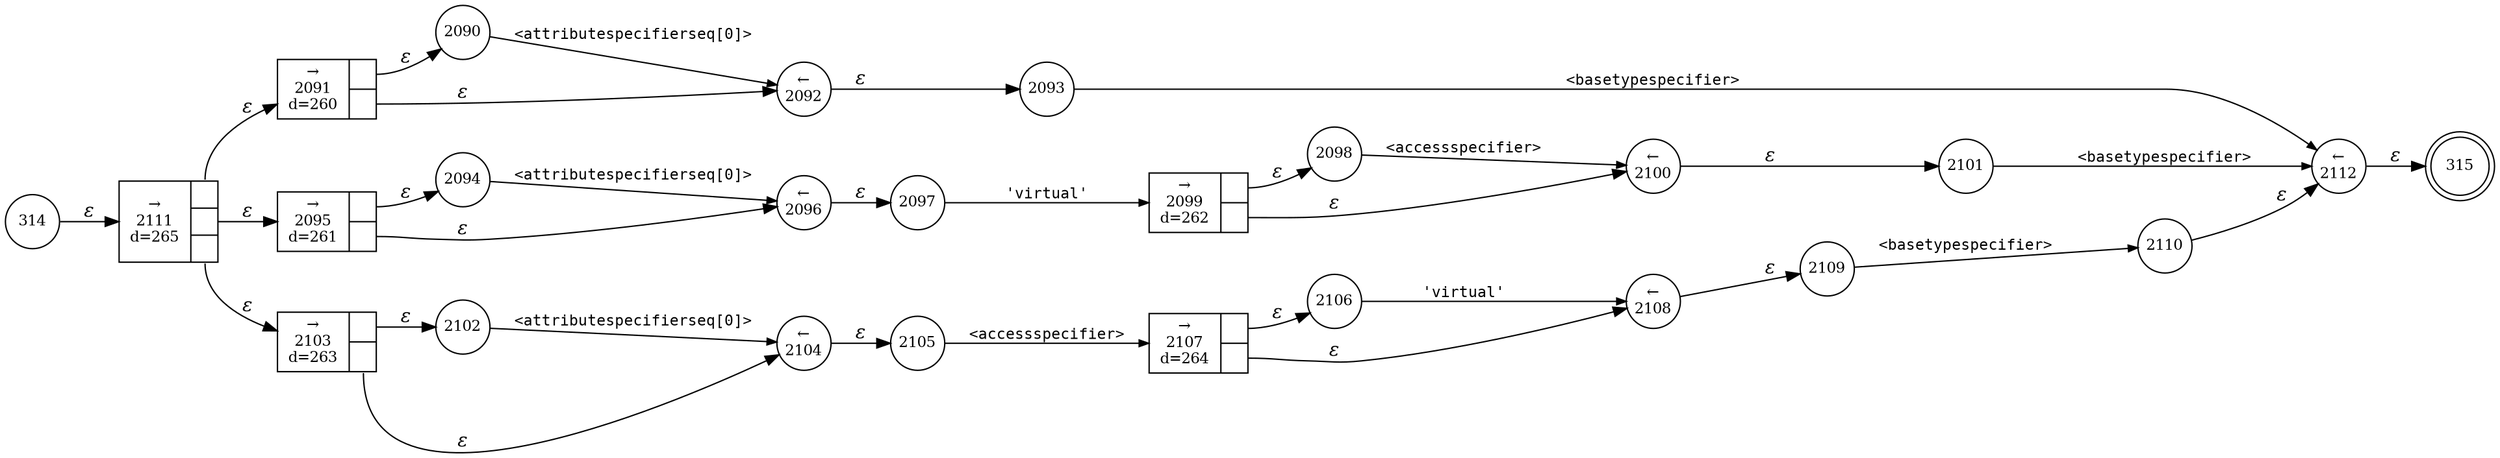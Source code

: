 digraph ATN {
rankdir=LR;
s315[fontsize=11, label="315", shape=doublecircle, fixedsize=true, width=.6];
s2112[fontsize=11,label="&larr;\n2112", shape=circle, fixedsize=true, width=.55, peripheries=1];
s2090[fontsize=11,label="2090", shape=circle, fixedsize=true, width=.55, peripheries=1];
s2091[fontsize=11,label="{&rarr;\n2091\nd=260|{<p0>|<p1>}}", shape=record, fixedsize=false, peripheries=1];
s2092[fontsize=11,label="&larr;\n2092", shape=circle, fixedsize=true, width=.55, peripheries=1];
s2093[fontsize=11,label="2093", shape=circle, fixedsize=true, width=.55, peripheries=1];
s2094[fontsize=11,label="2094", shape=circle, fixedsize=true, width=.55, peripheries=1];
s2095[fontsize=11,label="{&rarr;\n2095\nd=261|{<p0>|<p1>}}", shape=record, fixedsize=false, peripheries=1];
s2096[fontsize=11,label="&larr;\n2096", shape=circle, fixedsize=true, width=.55, peripheries=1];
s2097[fontsize=11,label="2097", shape=circle, fixedsize=true, width=.55, peripheries=1];
s2098[fontsize=11,label="2098", shape=circle, fixedsize=true, width=.55, peripheries=1];
s2099[fontsize=11,label="{&rarr;\n2099\nd=262|{<p0>|<p1>}}", shape=record, fixedsize=false, peripheries=1];
s2100[fontsize=11,label="&larr;\n2100", shape=circle, fixedsize=true, width=.55, peripheries=1];
s2101[fontsize=11,label="2101", shape=circle, fixedsize=true, width=.55, peripheries=1];
s2102[fontsize=11,label="2102", shape=circle, fixedsize=true, width=.55, peripheries=1];
s2103[fontsize=11,label="{&rarr;\n2103\nd=263|{<p0>|<p1>}}", shape=record, fixedsize=false, peripheries=1];
s2104[fontsize=11,label="&larr;\n2104", shape=circle, fixedsize=true, width=.55, peripheries=1];
s2105[fontsize=11,label="2105", shape=circle, fixedsize=true, width=.55, peripheries=1];
s314[fontsize=11,label="314", shape=circle, fixedsize=true, width=.55, peripheries=1];
s2106[fontsize=11,label="2106", shape=circle, fixedsize=true, width=.55, peripheries=1];
s2107[fontsize=11,label="{&rarr;\n2107\nd=264|{<p0>|<p1>}}", shape=record, fixedsize=false, peripheries=1];
s2108[fontsize=11,label="&larr;\n2108", shape=circle, fixedsize=true, width=.55, peripheries=1];
s2109[fontsize=11,label="2109", shape=circle, fixedsize=true, width=.55, peripheries=1];
s2110[fontsize=11,label="2110", shape=circle, fixedsize=true, width=.55, peripheries=1];
s2111[fontsize=11,label="{&rarr;\n2111\nd=265|{<p0>|<p1>|<p2>}}", shape=record, fixedsize=false, peripheries=1];
s314 -> s2111 [fontname="Times-Italic", label="&epsilon;"];
s2111:p0 -> s2091 [fontname="Times-Italic", label="&epsilon;"];
s2111:p1 -> s2095 [fontname="Times-Italic", label="&epsilon;"];
s2111:p2 -> s2103 [fontname="Times-Italic", label="&epsilon;"];
s2091:p0 -> s2090 [fontname="Times-Italic", label="&epsilon;"];
s2091:p1 -> s2092 [fontname="Times-Italic", label="&epsilon;"];
s2095:p0 -> s2094 [fontname="Times-Italic", label="&epsilon;"];
s2095:p1 -> s2096 [fontname="Times-Italic", label="&epsilon;"];
s2103:p0 -> s2102 [fontname="Times-Italic", label="&epsilon;"];
s2103:p1 -> s2104 [fontname="Times-Italic", label="&epsilon;"];
s2090 -> s2092 [fontsize=11, fontname="Courier", arrowsize=.7, label = "<attributespecifierseq[0]>", arrowhead = normal];
s2092 -> s2093 [fontname="Times-Italic", label="&epsilon;"];
s2094 -> s2096 [fontsize=11, fontname="Courier", arrowsize=.7, label = "<attributespecifierseq[0]>", arrowhead = normal];
s2096 -> s2097 [fontname="Times-Italic", label="&epsilon;"];
s2102 -> s2104 [fontsize=11, fontname="Courier", arrowsize=.7, label = "<attributespecifierseq[0]>", arrowhead = normal];
s2104 -> s2105 [fontname="Times-Italic", label="&epsilon;"];
s2093 -> s2112 [fontsize=11, fontname="Courier", arrowsize=.7, label = "<basetypespecifier>", arrowhead = normal];
s2097 -> s2099 [fontsize=11, fontname="Courier", arrowsize=.7, label = "'virtual'", arrowhead = normal];
s2105 -> s2107 [fontsize=11, fontname="Courier", arrowsize=.7, label = "<accessspecifier>", arrowhead = normal];
s2112 -> s315 [fontname="Times-Italic", label="&epsilon;"];
s2099:p0 -> s2098 [fontname="Times-Italic", label="&epsilon;"];
s2099:p1 -> s2100 [fontname="Times-Italic", label="&epsilon;"];
s2107:p0 -> s2106 [fontname="Times-Italic", label="&epsilon;"];
s2107:p1 -> s2108 [fontname="Times-Italic", label="&epsilon;"];
s2098 -> s2100 [fontsize=11, fontname="Courier", arrowsize=.7, label = "<accessspecifier>", arrowhead = normal];
s2100 -> s2101 [fontname="Times-Italic", label="&epsilon;"];
s2106 -> s2108 [fontsize=11, fontname="Courier", arrowsize=.7, label = "'virtual'", arrowhead = normal];
s2108 -> s2109 [fontname="Times-Italic", label="&epsilon;"];
s2101 -> s2112 [fontsize=11, fontname="Courier", arrowsize=.7, label = "<basetypespecifier>", arrowhead = normal];
s2109 -> s2110 [fontsize=11, fontname="Courier", arrowsize=.7, label = "<basetypespecifier>", arrowhead = normal];
s2110 -> s2112 [fontname="Times-Italic", label="&epsilon;"];
}